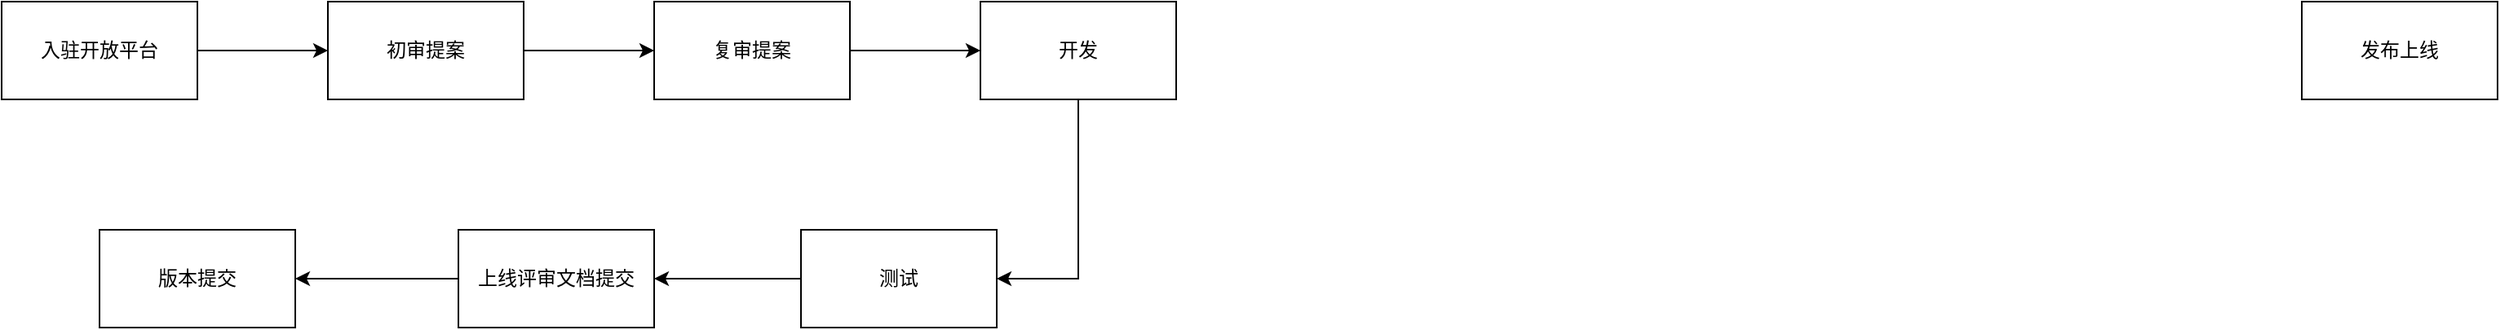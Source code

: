 <mxfile version="22.1.5" type="github" pages="2">
  <diagram name="中文" id="oIWaoRSfvmgnu0RulYwi">
    <mxGraphModel dx="1434" dy="736" grid="1" gridSize="10" guides="1" tooltips="1" connect="1" arrows="1" fold="1" page="1" pageScale="1" pageWidth="827" pageHeight="1169" math="0" shadow="0">
      <root>
        <mxCell id="0" />
        <mxCell id="1" parent="0" />
        <mxCell id="PSOEcYOcLYugs-dGBhgL-3" value="" style="edgeStyle=orthogonalEdgeStyle;rounded=0;orthogonalLoop=1;jettySize=auto;html=1;" edge="1" parent="1" source="PSOEcYOcLYugs-dGBhgL-1" target="PSOEcYOcLYugs-dGBhgL-2">
          <mxGeometry relative="1" as="geometry" />
        </mxCell>
        <mxCell id="PSOEcYOcLYugs-dGBhgL-1" value="入驻开放平台" style="rounded=0;whiteSpace=wrap;html=1;" vertex="1" parent="1">
          <mxGeometry x="60" y="130" width="120" height="60" as="geometry" />
        </mxCell>
        <mxCell id="PSOEcYOcLYugs-dGBhgL-5" value="" style="edgeStyle=orthogonalEdgeStyle;rounded=0;orthogonalLoop=1;jettySize=auto;html=1;" edge="1" parent="1" source="PSOEcYOcLYugs-dGBhgL-2" target="PSOEcYOcLYugs-dGBhgL-4">
          <mxGeometry relative="1" as="geometry" />
        </mxCell>
        <mxCell id="PSOEcYOcLYugs-dGBhgL-2" value="初审提案" style="rounded=0;whiteSpace=wrap;html=1;" vertex="1" parent="1">
          <mxGeometry x="260" y="130" width="120" height="60" as="geometry" />
        </mxCell>
        <mxCell id="PSOEcYOcLYugs-dGBhgL-7" value="" style="edgeStyle=orthogonalEdgeStyle;rounded=0;orthogonalLoop=1;jettySize=auto;html=1;" edge="1" parent="1" source="PSOEcYOcLYugs-dGBhgL-4" target="PSOEcYOcLYugs-dGBhgL-6">
          <mxGeometry relative="1" as="geometry" />
        </mxCell>
        <mxCell id="PSOEcYOcLYugs-dGBhgL-4" value="复审提案" style="rounded=0;whiteSpace=wrap;html=1;" vertex="1" parent="1">
          <mxGeometry x="460" y="130" width="120" height="60" as="geometry" />
        </mxCell>
        <mxCell id="PSOEcYOcLYugs-dGBhgL-9" value="" style="edgeStyle=orthogonalEdgeStyle;rounded=0;orthogonalLoop=1;jettySize=auto;html=1;entryX=1;entryY=0.5;entryDx=0;entryDy=0;" edge="1" parent="1" source="PSOEcYOcLYugs-dGBhgL-6" target="PSOEcYOcLYugs-dGBhgL-8">
          <mxGeometry relative="1" as="geometry" />
        </mxCell>
        <mxCell id="PSOEcYOcLYugs-dGBhgL-6" value="开发" style="rounded=0;whiteSpace=wrap;html=1;" vertex="1" parent="1">
          <mxGeometry x="660" y="130" width="120" height="60" as="geometry" />
        </mxCell>
        <mxCell id="PSOEcYOcLYugs-dGBhgL-11" value="" style="edgeStyle=orthogonalEdgeStyle;rounded=0;orthogonalLoop=1;jettySize=auto;html=1;" edge="1" parent="1" source="PSOEcYOcLYugs-dGBhgL-8" target="PSOEcYOcLYugs-dGBhgL-10">
          <mxGeometry relative="1" as="geometry" />
        </mxCell>
        <mxCell id="PSOEcYOcLYugs-dGBhgL-8" value="测试" style="rounded=0;whiteSpace=wrap;html=1;" vertex="1" parent="1">
          <mxGeometry x="550" y="270" width="120" height="60" as="geometry" />
        </mxCell>
        <mxCell id="PSOEcYOcLYugs-dGBhgL-13" value="" style="edgeStyle=orthogonalEdgeStyle;rounded=0;orthogonalLoop=1;jettySize=auto;html=1;" edge="1" parent="1" source="PSOEcYOcLYugs-dGBhgL-10" target="PSOEcYOcLYugs-dGBhgL-12">
          <mxGeometry relative="1" as="geometry" />
        </mxCell>
        <mxCell id="PSOEcYOcLYugs-dGBhgL-10" value="上线评审文档提交" style="rounded=0;whiteSpace=wrap;html=1;" vertex="1" parent="1">
          <mxGeometry x="340" y="270" width="120" height="60" as="geometry" />
        </mxCell>
        <mxCell id="PSOEcYOcLYugs-dGBhgL-12" value="版本提交" style="rounded=0;whiteSpace=wrap;html=1;" vertex="1" parent="1">
          <mxGeometry x="120" y="270" width="120" height="60" as="geometry" />
        </mxCell>
        <mxCell id="PSOEcYOcLYugs-dGBhgL-14" value="发布上线" style="rounded=0;whiteSpace=wrap;html=1;" vertex="1" parent="1">
          <mxGeometry x="1470" y="130" width="120" height="60" as="geometry" />
        </mxCell>
      </root>
    </mxGraphModel>
  </diagram>
  <diagram id="fi1F4zah2-g3AzU3EGE6" name="英文">
    <mxGraphModel dx="1434" dy="736" grid="1" gridSize="10" guides="1" tooltips="1" connect="1" arrows="1" fold="1" page="1" pageScale="1" pageWidth="827" pageHeight="1169" math="0" shadow="0">
      <root>
        <mxCell id="0" />
        <mxCell id="1" parent="0" />
        <mxCell id="XtsnaM164l7epbg4YXGA-1" value="" style="edgeStyle=orthogonalEdgeStyle;rounded=0;orthogonalLoop=1;jettySize=auto;html=1;" edge="1" parent="1" source="XtsnaM164l7epbg4YXGA-2" target="XtsnaM164l7epbg4YXGA-4">
          <mxGeometry relative="1" as="geometry" />
        </mxCell>
        <mxCell id="XtsnaM164l7epbg4YXGA-2" value="入驻开放平台" style="rounded=0;whiteSpace=wrap;html=1;" vertex="1" parent="1">
          <mxGeometry x="60" y="130" width="120" height="60" as="geometry" />
        </mxCell>
        <mxCell id="XtsnaM164l7epbg4YXGA-3" value="" style="edgeStyle=orthogonalEdgeStyle;rounded=0;orthogonalLoop=1;jettySize=auto;html=1;" edge="1" parent="1" source="XtsnaM164l7epbg4YXGA-4" target="XtsnaM164l7epbg4YXGA-6">
          <mxGeometry relative="1" as="geometry" />
        </mxCell>
        <mxCell id="XtsnaM164l7epbg4YXGA-4" value="初审提案" style="rounded=0;whiteSpace=wrap;html=1;" vertex="1" parent="1">
          <mxGeometry x="260" y="130" width="120" height="60" as="geometry" />
        </mxCell>
        <mxCell id="XtsnaM164l7epbg4YXGA-5" value="" style="edgeStyle=orthogonalEdgeStyle;rounded=0;orthogonalLoop=1;jettySize=auto;html=1;" edge="1" parent="1" source="XtsnaM164l7epbg4YXGA-6" target="XtsnaM164l7epbg4YXGA-8">
          <mxGeometry relative="1" as="geometry" />
        </mxCell>
        <mxCell id="XtsnaM164l7epbg4YXGA-6" value="复审提案" style="rounded=0;whiteSpace=wrap;html=1;" vertex="1" parent="1">
          <mxGeometry x="460" y="130" width="120" height="60" as="geometry" />
        </mxCell>
        <mxCell id="XtsnaM164l7epbg4YXGA-7" value="" style="edgeStyle=orthogonalEdgeStyle;rounded=0;orthogonalLoop=1;jettySize=auto;html=1;" edge="1" parent="1" source="XtsnaM164l7epbg4YXGA-8" target="XtsnaM164l7epbg4YXGA-10">
          <mxGeometry relative="1" as="geometry" />
        </mxCell>
        <mxCell id="XtsnaM164l7epbg4YXGA-8" value="开发" style="rounded=0;whiteSpace=wrap;html=1;" vertex="1" parent="1">
          <mxGeometry x="660" y="130" width="120" height="60" as="geometry" />
        </mxCell>
        <mxCell id="XtsnaM164l7epbg4YXGA-9" value="" style="edgeStyle=orthogonalEdgeStyle;rounded=0;orthogonalLoop=1;jettySize=auto;html=1;" edge="1" parent="1" source="XtsnaM164l7epbg4YXGA-10" target="XtsnaM164l7epbg4YXGA-12">
          <mxGeometry relative="1" as="geometry" />
        </mxCell>
        <mxCell id="XtsnaM164l7epbg4YXGA-10" value="测试" style="rounded=0;whiteSpace=wrap;html=1;" vertex="1" parent="1">
          <mxGeometry x="660" y="270" width="120" height="60" as="geometry" />
        </mxCell>
        <mxCell id="XtsnaM164l7epbg4YXGA-11" value="" style="edgeStyle=orthogonalEdgeStyle;rounded=0;orthogonalLoop=1;jettySize=auto;html=1;" edge="1" parent="1" source="XtsnaM164l7epbg4YXGA-12" target="XtsnaM164l7epbg4YXGA-13">
          <mxGeometry relative="1" as="geometry" />
        </mxCell>
        <mxCell id="XtsnaM164l7epbg4YXGA-12" value="上线评审文档提交" style="rounded=0;whiteSpace=wrap;html=1;" vertex="1" parent="1">
          <mxGeometry x="460" y="270" width="120" height="60" as="geometry" />
        </mxCell>
        <mxCell id="XtsnaM164l7epbg4YXGA-15" value="" style="edgeStyle=orthogonalEdgeStyle;rounded=0;orthogonalLoop=1;jettySize=auto;html=1;" edge="1" parent="1" source="XtsnaM164l7epbg4YXGA-13" target="XtsnaM164l7epbg4YXGA-14">
          <mxGeometry relative="1" as="geometry" />
        </mxCell>
        <mxCell id="XtsnaM164l7epbg4YXGA-13" value="版本提交" style="rounded=0;whiteSpace=wrap;html=1;" vertex="1" parent="1">
          <mxGeometry x="260" y="270" width="120" height="60" as="geometry" />
        </mxCell>
        <mxCell id="XtsnaM164l7epbg4YXGA-14" value="发布上线" style="rounded=0;whiteSpace=wrap;html=1;" vertex="1" parent="1">
          <mxGeometry x="60" y="270" width="120" height="60" as="geometry" />
        </mxCell>
      </root>
    </mxGraphModel>
  </diagram>
</mxfile>
